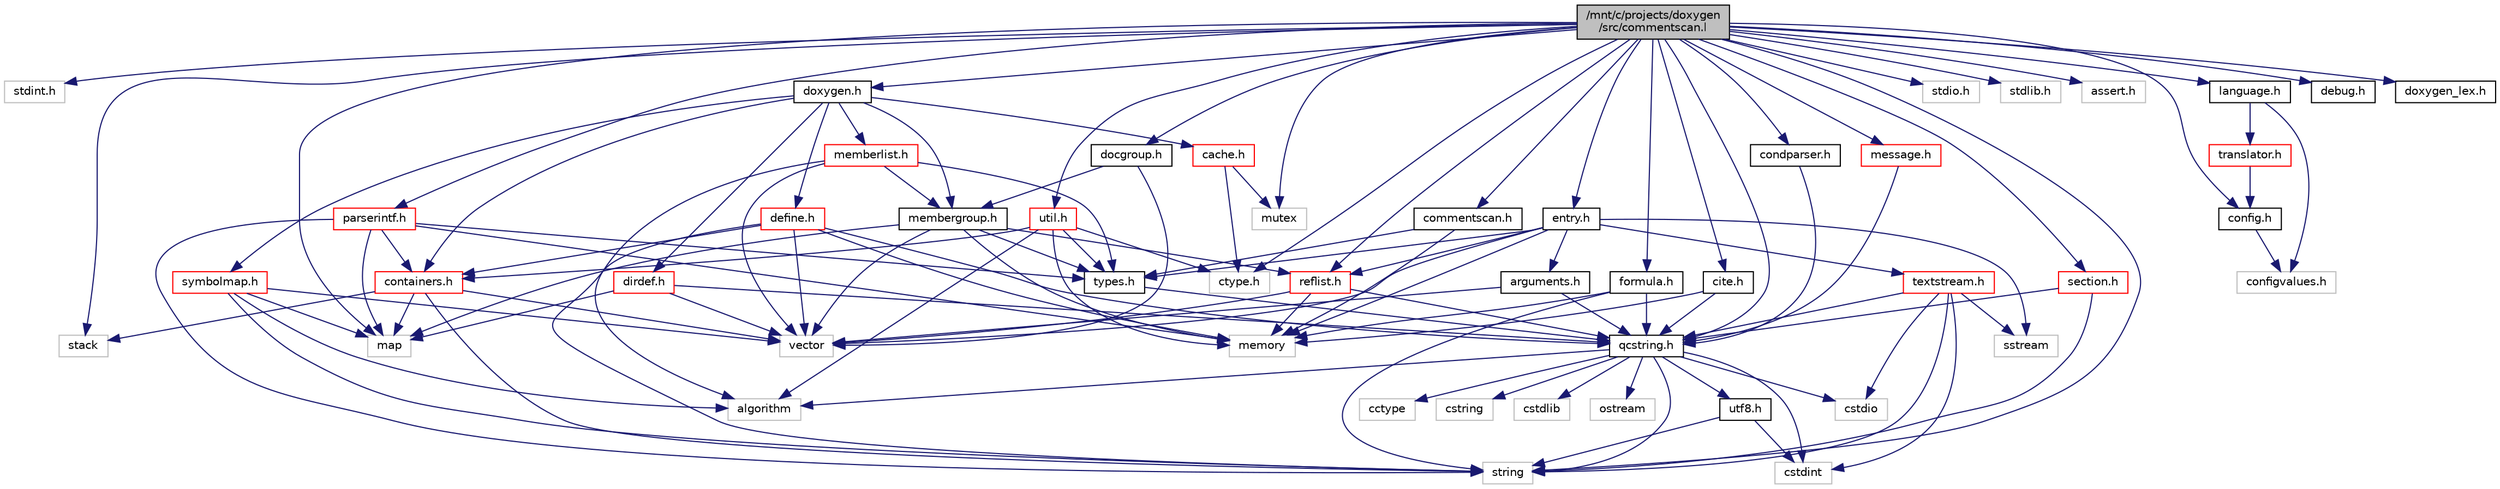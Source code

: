 digraph "/mnt/c/projects/doxygen/src/commentscan.l"
{
 // LATEX_PDF_SIZE
  edge [fontname="Helvetica",fontsize="10",labelfontname="Helvetica",labelfontsize="10"];
  node [fontname="Helvetica",fontsize="10",shape=record];
  Node1 [label="/mnt/c/projects/doxygen\l/src/commentscan.l",height=0.2,width=0.4,color="black", fillcolor="grey75", style="filled", fontcolor="black",tooltip=" "];
  Node1 -> Node2 [color="midnightblue",fontsize="10",style="solid"];
  Node2 [label="stdint.h",height=0.2,width=0.4,color="grey75", fillcolor="white", style="filled",tooltip=" "];
  Node1 -> Node3 [color="midnightblue",fontsize="10",style="solid"];
  Node3 [label="map",height=0.2,width=0.4,color="grey75", fillcolor="white", style="filled",tooltip=" "];
  Node1 -> Node4 [color="midnightblue",fontsize="10",style="solid"];
  Node4 [label="stack",height=0.2,width=0.4,color="grey75", fillcolor="white", style="filled",tooltip=" "];
  Node1 -> Node5 [color="midnightblue",fontsize="10",style="solid"];
  Node5 [label="string",height=0.2,width=0.4,color="grey75", fillcolor="white", style="filled",tooltip=" "];
  Node1 -> Node6 [color="midnightblue",fontsize="10",style="solid"];
  Node6 [label="mutex",height=0.2,width=0.4,color="grey75", fillcolor="white", style="filled",tooltip=" "];
  Node1 -> Node7 [color="midnightblue",fontsize="10",style="solid"];
  Node7 [label="stdio.h",height=0.2,width=0.4,color="grey75", fillcolor="white", style="filled",tooltip=" "];
  Node1 -> Node8 [color="midnightblue",fontsize="10",style="solid"];
  Node8 [label="stdlib.h",height=0.2,width=0.4,color="grey75", fillcolor="white", style="filled",tooltip=" "];
  Node1 -> Node9 [color="midnightblue",fontsize="10",style="solid"];
  Node9 [label="assert.h",height=0.2,width=0.4,color="grey75", fillcolor="white", style="filled",tooltip=" "];
  Node1 -> Node10 [color="midnightblue",fontsize="10",style="solid"];
  Node10 [label="ctype.h",height=0.2,width=0.4,color="grey75", fillcolor="white", style="filled",tooltip=" "];
  Node1 -> Node11 [color="midnightblue",fontsize="10",style="solid"];
  Node11 [label="qcstring.h",height=0.2,width=0.4,color="black", fillcolor="white", style="filled",URL="$qcstring_8h.html",tooltip=" "];
  Node11 -> Node5 [color="midnightblue",fontsize="10",style="solid"];
  Node11 -> Node12 [color="midnightblue",fontsize="10",style="solid"];
  Node12 [label="algorithm",height=0.2,width=0.4,color="grey75", fillcolor="white", style="filled",tooltip=" "];
  Node11 -> Node13 [color="midnightblue",fontsize="10",style="solid"];
  Node13 [label="cctype",height=0.2,width=0.4,color="grey75", fillcolor="white", style="filled",tooltip=" "];
  Node11 -> Node14 [color="midnightblue",fontsize="10",style="solid"];
  Node14 [label="cstring",height=0.2,width=0.4,color="grey75", fillcolor="white", style="filled",tooltip=" "];
  Node11 -> Node15 [color="midnightblue",fontsize="10",style="solid"];
  Node15 [label="cstdio",height=0.2,width=0.4,color="grey75", fillcolor="white", style="filled",tooltip=" "];
  Node11 -> Node16 [color="midnightblue",fontsize="10",style="solid"];
  Node16 [label="cstdlib",height=0.2,width=0.4,color="grey75", fillcolor="white", style="filled",tooltip=" "];
  Node11 -> Node17 [color="midnightblue",fontsize="10",style="solid"];
  Node17 [label="cstdint",height=0.2,width=0.4,color="grey75", fillcolor="white", style="filled",tooltip=" "];
  Node11 -> Node18 [color="midnightblue",fontsize="10",style="solid"];
  Node18 [label="ostream",height=0.2,width=0.4,color="grey75", fillcolor="white", style="filled",tooltip=" "];
  Node11 -> Node19 [color="midnightblue",fontsize="10",style="solid"];
  Node19 [label="utf8.h",height=0.2,width=0.4,color="black", fillcolor="white", style="filled",URL="$utf8_8h.html",tooltip="Various UTF8 related helper functions."];
  Node19 -> Node17 [color="midnightblue",fontsize="10",style="solid"];
  Node19 -> Node5 [color="midnightblue",fontsize="10",style="solid"];
  Node1 -> Node20 [color="midnightblue",fontsize="10",style="solid"];
  Node20 [label="cite.h",height=0.2,width=0.4,color="black", fillcolor="white", style="filled",URL="$cite_8h.html",tooltip=" "];
  Node20 -> Node21 [color="midnightblue",fontsize="10",style="solid"];
  Node21 [label="memory",height=0.2,width=0.4,color="grey75", fillcolor="white", style="filled",tooltip=" "];
  Node20 -> Node11 [color="midnightblue",fontsize="10",style="solid"];
  Node1 -> Node22 [color="midnightblue",fontsize="10",style="solid"];
  Node22 [label="commentscan.h",height=0.2,width=0.4,color="black", fillcolor="white", style="filled",URL="$commentscan_8h.html",tooltip="Interface for the comment block scanner."];
  Node22 -> Node21 [color="midnightblue",fontsize="10",style="solid"];
  Node22 -> Node23 [color="midnightblue",fontsize="10",style="solid"];
  Node23 [label="types.h",height=0.2,width=0.4,color="black", fillcolor="white", style="filled",URL="$types_8h.html",tooltip="This file contains a number of basic enums and types."];
  Node23 -> Node11 [color="midnightblue",fontsize="10",style="solid"];
  Node1 -> Node24 [color="midnightblue",fontsize="10",style="solid"];
  Node24 [label="condparser.h",height=0.2,width=0.4,color="black", fillcolor="white", style="filled",URL="$condparser_8h.html",tooltip=" "];
  Node24 -> Node11 [color="midnightblue",fontsize="10",style="solid"];
  Node1 -> Node25 [color="midnightblue",fontsize="10",style="solid"];
  Node25 [label="config.h",height=0.2,width=0.4,color="black", fillcolor="white", style="filled",URL="$config_8h.html",tooltip=" "];
  Node25 -> Node26 [color="midnightblue",fontsize="10",style="solid"];
  Node26 [label="configvalues.h",height=0.2,width=0.4,color="grey75", fillcolor="white", style="filled",tooltip=" "];
  Node1 -> Node27 [color="midnightblue",fontsize="10",style="solid"];
  Node27 [label="debug.h",height=0.2,width=0.4,color="black", fillcolor="white", style="filled",URL="$debug_8h.html",tooltip=" "];
  Node1 -> Node28 [color="midnightblue",fontsize="10",style="solid"];
  Node28 [label="docgroup.h",height=0.2,width=0.4,color="black", fillcolor="white", style="filled",URL="$docgroup_8h.html",tooltip=" "];
  Node28 -> Node29 [color="midnightblue",fontsize="10",style="solid"];
  Node29 [label="vector",height=0.2,width=0.4,color="grey75", fillcolor="white", style="filled",tooltip=" "];
  Node28 -> Node30 [color="midnightblue",fontsize="10",style="solid"];
  Node30 [label="membergroup.h",height=0.2,width=0.4,color="black", fillcolor="white", style="filled",URL="$membergroup_8h.html",tooltip=" "];
  Node30 -> Node29 [color="midnightblue",fontsize="10",style="solid"];
  Node30 -> Node3 [color="midnightblue",fontsize="10",style="solid"];
  Node30 -> Node21 [color="midnightblue",fontsize="10",style="solid"];
  Node30 -> Node23 [color="midnightblue",fontsize="10",style="solid"];
  Node30 -> Node31 [color="midnightblue",fontsize="10",style="solid"];
  Node31 [label="reflist.h",height=0.2,width=0.4,color="red", fillcolor="white", style="filled",URL="$reflist_8h.html",tooltip=" "];
  Node31 -> Node29 [color="midnightblue",fontsize="10",style="solid"];
  Node31 -> Node21 [color="midnightblue",fontsize="10",style="solid"];
  Node31 -> Node11 [color="midnightblue",fontsize="10",style="solid"];
  Node1 -> Node34 [color="midnightblue",fontsize="10",style="solid"];
  Node34 [label="doxygen.h",height=0.2,width=0.4,color="black", fillcolor="white", style="filled",URL="$doxygen_8h.html",tooltip=" "];
  Node34 -> Node35 [color="midnightblue",fontsize="10",style="solid"];
  Node35 [label="containers.h",height=0.2,width=0.4,color="red", fillcolor="white", style="filled",URL="$containers_8h.html",tooltip=" "];
  Node35 -> Node29 [color="midnightblue",fontsize="10",style="solid"];
  Node35 -> Node5 [color="midnightblue",fontsize="10",style="solid"];
  Node35 -> Node3 [color="midnightblue",fontsize="10",style="solid"];
  Node35 -> Node4 [color="midnightblue",fontsize="10",style="solid"];
  Node34 -> Node30 [color="midnightblue",fontsize="10",style="solid"];
  Node34 -> Node38 [color="midnightblue",fontsize="10",style="solid"];
  Node38 [label="dirdef.h",height=0.2,width=0.4,color="red", fillcolor="white", style="filled",URL="$dirdef_8h.html",tooltip=" "];
  Node38 -> Node29 [color="midnightblue",fontsize="10",style="solid"];
  Node38 -> Node3 [color="midnightblue",fontsize="10",style="solid"];
  Node38 -> Node11 [color="midnightblue",fontsize="10",style="solid"];
  Node34 -> Node40 [color="midnightblue",fontsize="10",style="solid"];
  Node40 [label="memberlist.h",height=0.2,width=0.4,color="red", fillcolor="white", style="filled",URL="$memberlist_8h.html",tooltip=" "];
  Node40 -> Node29 [color="midnightblue",fontsize="10",style="solid"];
  Node40 -> Node12 [color="midnightblue",fontsize="10",style="solid"];
  Node40 -> Node23 [color="midnightblue",fontsize="10",style="solid"];
  Node40 -> Node30 [color="midnightblue",fontsize="10",style="solid"];
  Node34 -> Node45 [color="midnightblue",fontsize="10",style="solid"];
  Node45 [label="define.h",height=0.2,width=0.4,color="red", fillcolor="white", style="filled",URL="$define_8h.html",tooltip=" "];
  Node45 -> Node29 [color="midnightblue",fontsize="10",style="solid"];
  Node45 -> Node21 [color="midnightblue",fontsize="10",style="solid"];
  Node45 -> Node5 [color="midnightblue",fontsize="10",style="solid"];
  Node45 -> Node11 [color="midnightblue",fontsize="10",style="solid"];
  Node45 -> Node35 [color="midnightblue",fontsize="10",style="solid"];
  Node34 -> Node46 [color="midnightblue",fontsize="10",style="solid"];
  Node46 [label="cache.h",height=0.2,width=0.4,color="red", fillcolor="white", style="filled",URL="$cache_8h.html",tooltip=" "];
  Node46 -> Node6 [color="midnightblue",fontsize="10",style="solid"];
  Node46 -> Node10 [color="midnightblue",fontsize="10",style="solid"];
  Node34 -> Node48 [color="midnightblue",fontsize="10",style="solid"];
  Node48 [label="symbolmap.h",height=0.2,width=0.4,color="red", fillcolor="white", style="filled",URL="$symbolmap_8h.html",tooltip=" "];
  Node48 -> Node12 [color="midnightblue",fontsize="10",style="solid"];
  Node48 -> Node3 [color="midnightblue",fontsize="10",style="solid"];
  Node48 -> Node29 [color="midnightblue",fontsize="10",style="solid"];
  Node48 -> Node5 [color="midnightblue",fontsize="10",style="solid"];
  Node1 -> Node50 [color="midnightblue",fontsize="10",style="solid"];
  Node50 [label="entry.h",height=0.2,width=0.4,color="black", fillcolor="white", style="filled",URL="$entry_8h.html",tooltip=" "];
  Node50 -> Node29 [color="midnightblue",fontsize="10",style="solid"];
  Node50 -> Node21 [color="midnightblue",fontsize="10",style="solid"];
  Node50 -> Node51 [color="midnightblue",fontsize="10",style="solid"];
  Node51 [label="sstream",height=0.2,width=0.4,color="grey75", fillcolor="white", style="filled",tooltip=" "];
  Node50 -> Node23 [color="midnightblue",fontsize="10",style="solid"];
  Node50 -> Node43 [color="midnightblue",fontsize="10",style="solid"];
  Node43 [label="arguments.h",height=0.2,width=0.4,color="black", fillcolor="white", style="filled",URL="$arguments_8h.html",tooltip=" "];
  Node43 -> Node29 [color="midnightblue",fontsize="10",style="solid"];
  Node43 -> Node11 [color="midnightblue",fontsize="10",style="solid"];
  Node50 -> Node31 [color="midnightblue",fontsize="10",style="solid"];
  Node50 -> Node52 [color="midnightblue",fontsize="10",style="solid"];
  Node52 [label="textstream.h",height=0.2,width=0.4,color="red", fillcolor="white", style="filled",URL="$textstream_8h.html",tooltip=" "];
  Node52 -> Node5 [color="midnightblue",fontsize="10",style="solid"];
  Node52 -> Node51 [color="midnightblue",fontsize="10",style="solid"];
  Node52 -> Node17 [color="midnightblue",fontsize="10",style="solid"];
  Node52 -> Node15 [color="midnightblue",fontsize="10",style="solid"];
  Node52 -> Node11 [color="midnightblue",fontsize="10",style="solid"];
  Node1 -> Node56 [color="midnightblue",fontsize="10",style="solid"];
  Node56 [label="formula.h",height=0.2,width=0.4,color="black", fillcolor="white", style="filled",URL="$formula_8h.html",tooltip=" "];
  Node56 -> Node21 [color="midnightblue",fontsize="10",style="solid"];
  Node56 -> Node5 [color="midnightblue",fontsize="10",style="solid"];
  Node56 -> Node11 [color="midnightblue",fontsize="10",style="solid"];
  Node1 -> Node57 [color="midnightblue",fontsize="10",style="solid"];
  Node57 [label="language.h",height=0.2,width=0.4,color="black", fillcolor="white", style="filled",URL="$language_8h.html",tooltip=" "];
  Node57 -> Node58 [color="midnightblue",fontsize="10",style="solid"];
  Node58 [label="translator.h",height=0.2,width=0.4,color="red", fillcolor="white", style="filled",URL="$translator_8h.html",tooltip=" "];
  Node58 -> Node25 [color="midnightblue",fontsize="10",style="solid"];
  Node57 -> Node26 [color="midnightblue",fontsize="10",style="solid"];
  Node1 -> Node59 [color="midnightblue",fontsize="10",style="solid"];
  Node59 [label="message.h",height=0.2,width=0.4,color="red", fillcolor="white", style="filled",URL="$message_8h.html",tooltip=" "];
  Node59 -> Node11 [color="midnightblue",fontsize="10",style="solid"];
  Node1 -> Node61 [color="midnightblue",fontsize="10",style="solid"];
  Node61 [label="parserintf.h",height=0.2,width=0.4,color="red", fillcolor="white", style="filled",URL="$parserintf_8h.html",tooltip=" "];
  Node61 -> Node21 [color="midnightblue",fontsize="10",style="solid"];
  Node61 -> Node3 [color="midnightblue",fontsize="10",style="solid"];
  Node61 -> Node5 [color="midnightblue",fontsize="10",style="solid"];
  Node61 -> Node23 [color="midnightblue",fontsize="10",style="solid"];
  Node61 -> Node35 [color="midnightblue",fontsize="10",style="solid"];
  Node1 -> Node31 [color="midnightblue",fontsize="10",style="solid"];
  Node1 -> Node63 [color="midnightblue",fontsize="10",style="solid"];
  Node63 [label="section.h",height=0.2,width=0.4,color="red", fillcolor="white", style="filled",URL="$section_8h.html",tooltip=" "];
  Node63 -> Node5 [color="midnightblue",fontsize="10",style="solid"];
  Node63 -> Node11 [color="midnightblue",fontsize="10",style="solid"];
  Node1 -> Node64 [color="midnightblue",fontsize="10",style="solid"];
  Node64 [label="util.h",height=0.2,width=0.4,color="red", fillcolor="white", style="filled",URL="$util_8h.html",tooltip="A bunch of utility functions."];
  Node64 -> Node21 [color="midnightblue",fontsize="10",style="solid"];
  Node64 -> Node12 [color="midnightblue",fontsize="10",style="solid"];
  Node64 -> Node10 [color="midnightblue",fontsize="10",style="solid"];
  Node64 -> Node23 [color="midnightblue",fontsize="10",style="solid"];
  Node64 -> Node35 [color="midnightblue",fontsize="10",style="solid"];
  Node1 -> Node74 [color="midnightblue",fontsize="10",style="solid"];
  Node74 [label="doxygen_lex.h",height=0.2,width=0.4,color="black", fillcolor="white", style="filled",URL="$doxygen__lex_8h.html",tooltip=" "];
}
